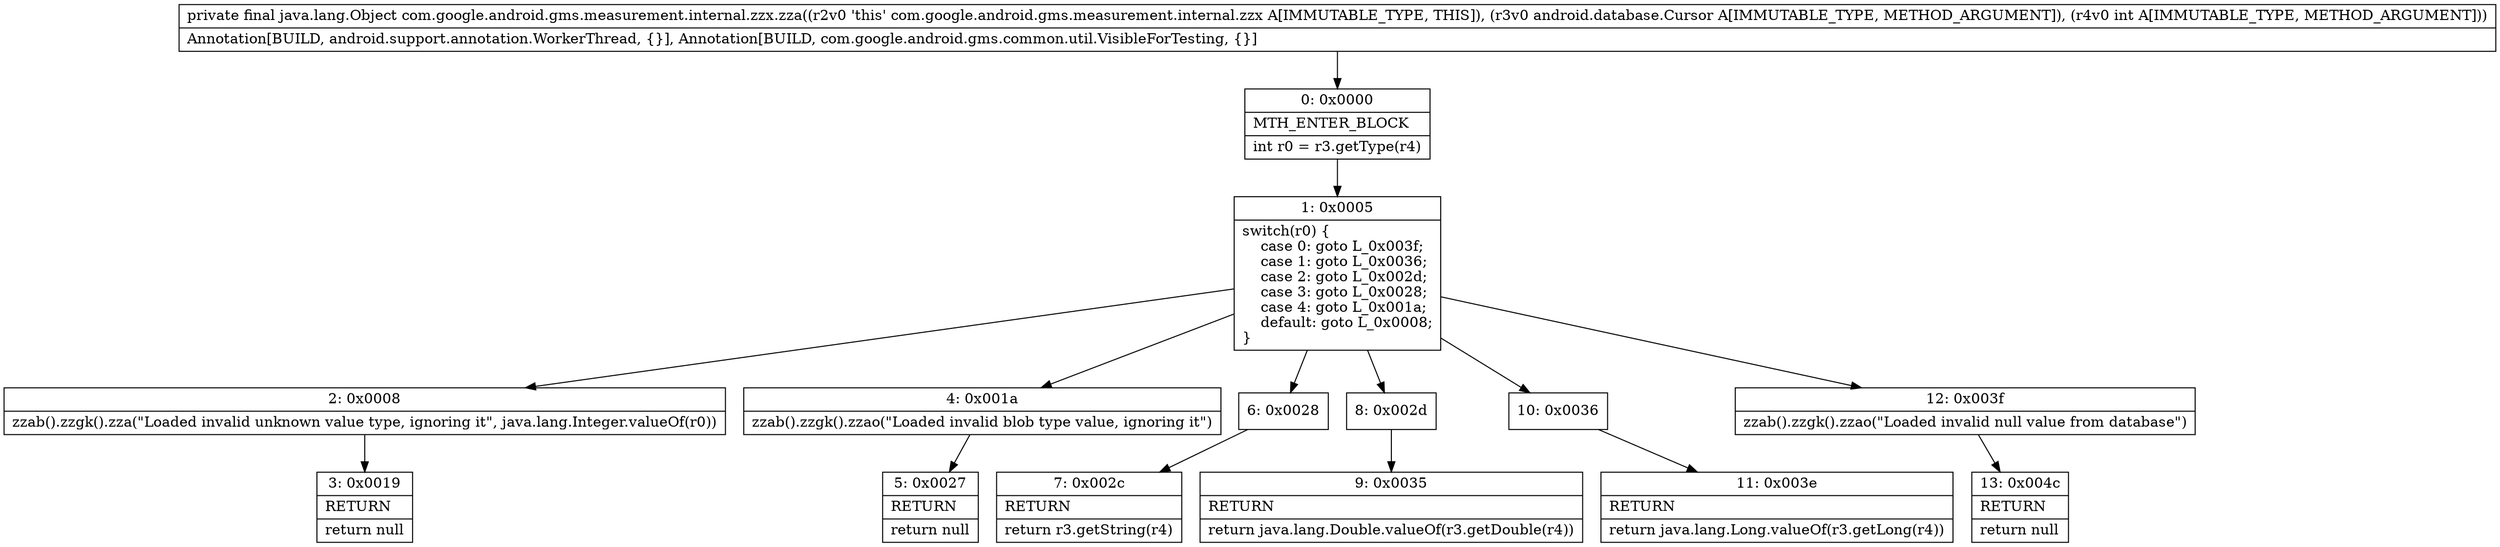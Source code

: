 digraph "CFG forcom.google.android.gms.measurement.internal.zzx.zza(Landroid\/database\/Cursor;I)Ljava\/lang\/Object;" {
Node_0 [shape=record,label="{0\:\ 0x0000|MTH_ENTER_BLOCK\l|int r0 = r3.getType(r4)\l}"];
Node_1 [shape=record,label="{1\:\ 0x0005|switch(r0) \{\l    case 0: goto L_0x003f;\l    case 1: goto L_0x0036;\l    case 2: goto L_0x002d;\l    case 3: goto L_0x0028;\l    case 4: goto L_0x001a;\l    default: goto L_0x0008;\l\}\l}"];
Node_2 [shape=record,label="{2\:\ 0x0008|zzab().zzgk().zza(\"Loaded invalid unknown value type, ignoring it\", java.lang.Integer.valueOf(r0))\l}"];
Node_3 [shape=record,label="{3\:\ 0x0019|RETURN\l|return null\l}"];
Node_4 [shape=record,label="{4\:\ 0x001a|zzab().zzgk().zzao(\"Loaded invalid blob type value, ignoring it\")\l}"];
Node_5 [shape=record,label="{5\:\ 0x0027|RETURN\l|return null\l}"];
Node_6 [shape=record,label="{6\:\ 0x0028}"];
Node_7 [shape=record,label="{7\:\ 0x002c|RETURN\l|return r3.getString(r4)\l}"];
Node_8 [shape=record,label="{8\:\ 0x002d}"];
Node_9 [shape=record,label="{9\:\ 0x0035|RETURN\l|return java.lang.Double.valueOf(r3.getDouble(r4))\l}"];
Node_10 [shape=record,label="{10\:\ 0x0036}"];
Node_11 [shape=record,label="{11\:\ 0x003e|RETURN\l|return java.lang.Long.valueOf(r3.getLong(r4))\l}"];
Node_12 [shape=record,label="{12\:\ 0x003f|zzab().zzgk().zzao(\"Loaded invalid null value from database\")\l}"];
Node_13 [shape=record,label="{13\:\ 0x004c|RETURN\l|return null\l}"];
MethodNode[shape=record,label="{private final java.lang.Object com.google.android.gms.measurement.internal.zzx.zza((r2v0 'this' com.google.android.gms.measurement.internal.zzx A[IMMUTABLE_TYPE, THIS]), (r3v0 android.database.Cursor A[IMMUTABLE_TYPE, METHOD_ARGUMENT]), (r4v0 int A[IMMUTABLE_TYPE, METHOD_ARGUMENT]))  | Annotation[BUILD, android.support.annotation.WorkerThread, \{\}], Annotation[BUILD, com.google.android.gms.common.util.VisibleForTesting, \{\}]\l}"];
MethodNode -> Node_0;
Node_0 -> Node_1;
Node_1 -> Node_2;
Node_1 -> Node_4;
Node_1 -> Node_6;
Node_1 -> Node_8;
Node_1 -> Node_10;
Node_1 -> Node_12;
Node_2 -> Node_3;
Node_4 -> Node_5;
Node_6 -> Node_7;
Node_8 -> Node_9;
Node_10 -> Node_11;
Node_12 -> Node_13;
}

